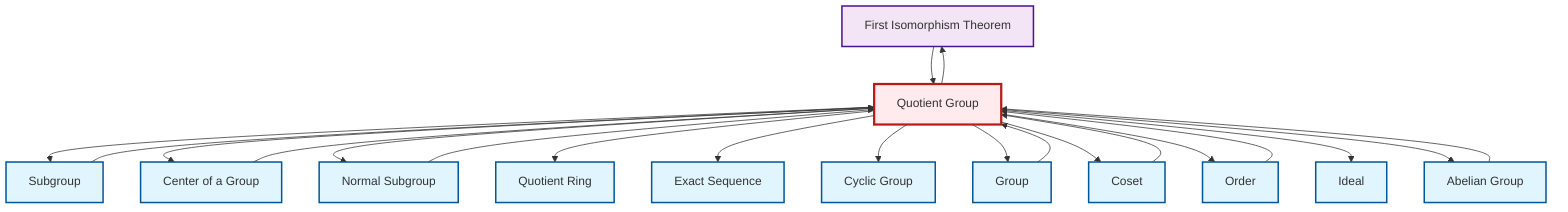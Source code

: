 graph TD
    classDef definition fill:#e1f5fe,stroke:#01579b,stroke-width:2px
    classDef theorem fill:#f3e5f5,stroke:#4a148c,stroke-width:2px
    classDef axiom fill:#fff3e0,stroke:#e65100,stroke-width:2px
    classDef example fill:#e8f5e9,stroke:#1b5e20,stroke-width:2px
    classDef current fill:#ffebee,stroke:#b71c1c,stroke-width:3px
    thm-first-isomorphism["First Isomorphism Theorem"]:::theorem
    def-quotient-group["Quotient Group"]:::definition
    def-exact-sequence["Exact Sequence"]:::definition
    def-group["Group"]:::definition
    def-normal-subgroup["Normal Subgroup"]:::definition
    def-quotient-ring["Quotient Ring"]:::definition
    def-coset["Coset"]:::definition
    def-order["Order"]:::definition
    def-center-of-group["Center of a Group"]:::definition
    def-abelian-group["Abelian Group"]:::definition
    def-ideal["Ideal"]:::definition
    def-cyclic-group["Cyclic Group"]:::definition
    def-subgroup["Subgroup"]:::definition
    def-quotient-group --> def-subgroup
    def-quotient-group --> def-center-of-group
    def-order --> def-quotient-group
    thm-first-isomorphism --> def-quotient-group
    def-quotient-group --> thm-first-isomorphism
    def-center-of-group --> def-quotient-group
    def-quotient-group --> def-normal-subgroup
    def-group --> def-quotient-group
    def-quotient-group --> def-quotient-ring
    def-quotient-group --> def-exact-sequence
    def-abelian-group --> def-quotient-group
    def-quotient-group --> def-cyclic-group
    def-coset --> def-quotient-group
    def-subgroup --> def-quotient-group
    def-quotient-group --> def-group
    def-quotient-group --> def-coset
    def-quotient-group --> def-order
    def-normal-subgroup --> def-quotient-group
    def-quotient-group --> def-ideal
    def-quotient-group --> def-abelian-group
    class def-quotient-group current